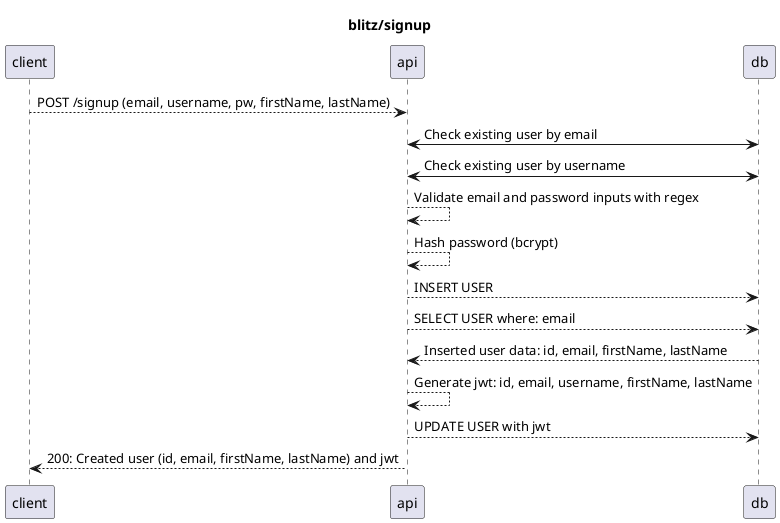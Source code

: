 @startuml
title blitz/signup
client --> api: POST /signup (email, username, pw, firstName, lastName)
api <-> db: Check existing user by email
api <-> db: Check existing user by username
api --> api: Validate email and password inputs with regex
api --> api: Hash password (bcrypt)
api --> db: INSERT USER
api --> db: SELECT USER where: email
db --> api: Inserted user data: id, email, firstName, lastName
api --> api: Generate jwt: id, email, username, firstName, lastName
api --> db: UPDATE USER with jwt
api --> client: 200: Created user (id, email, firstName, lastName) and jwt
@enduml